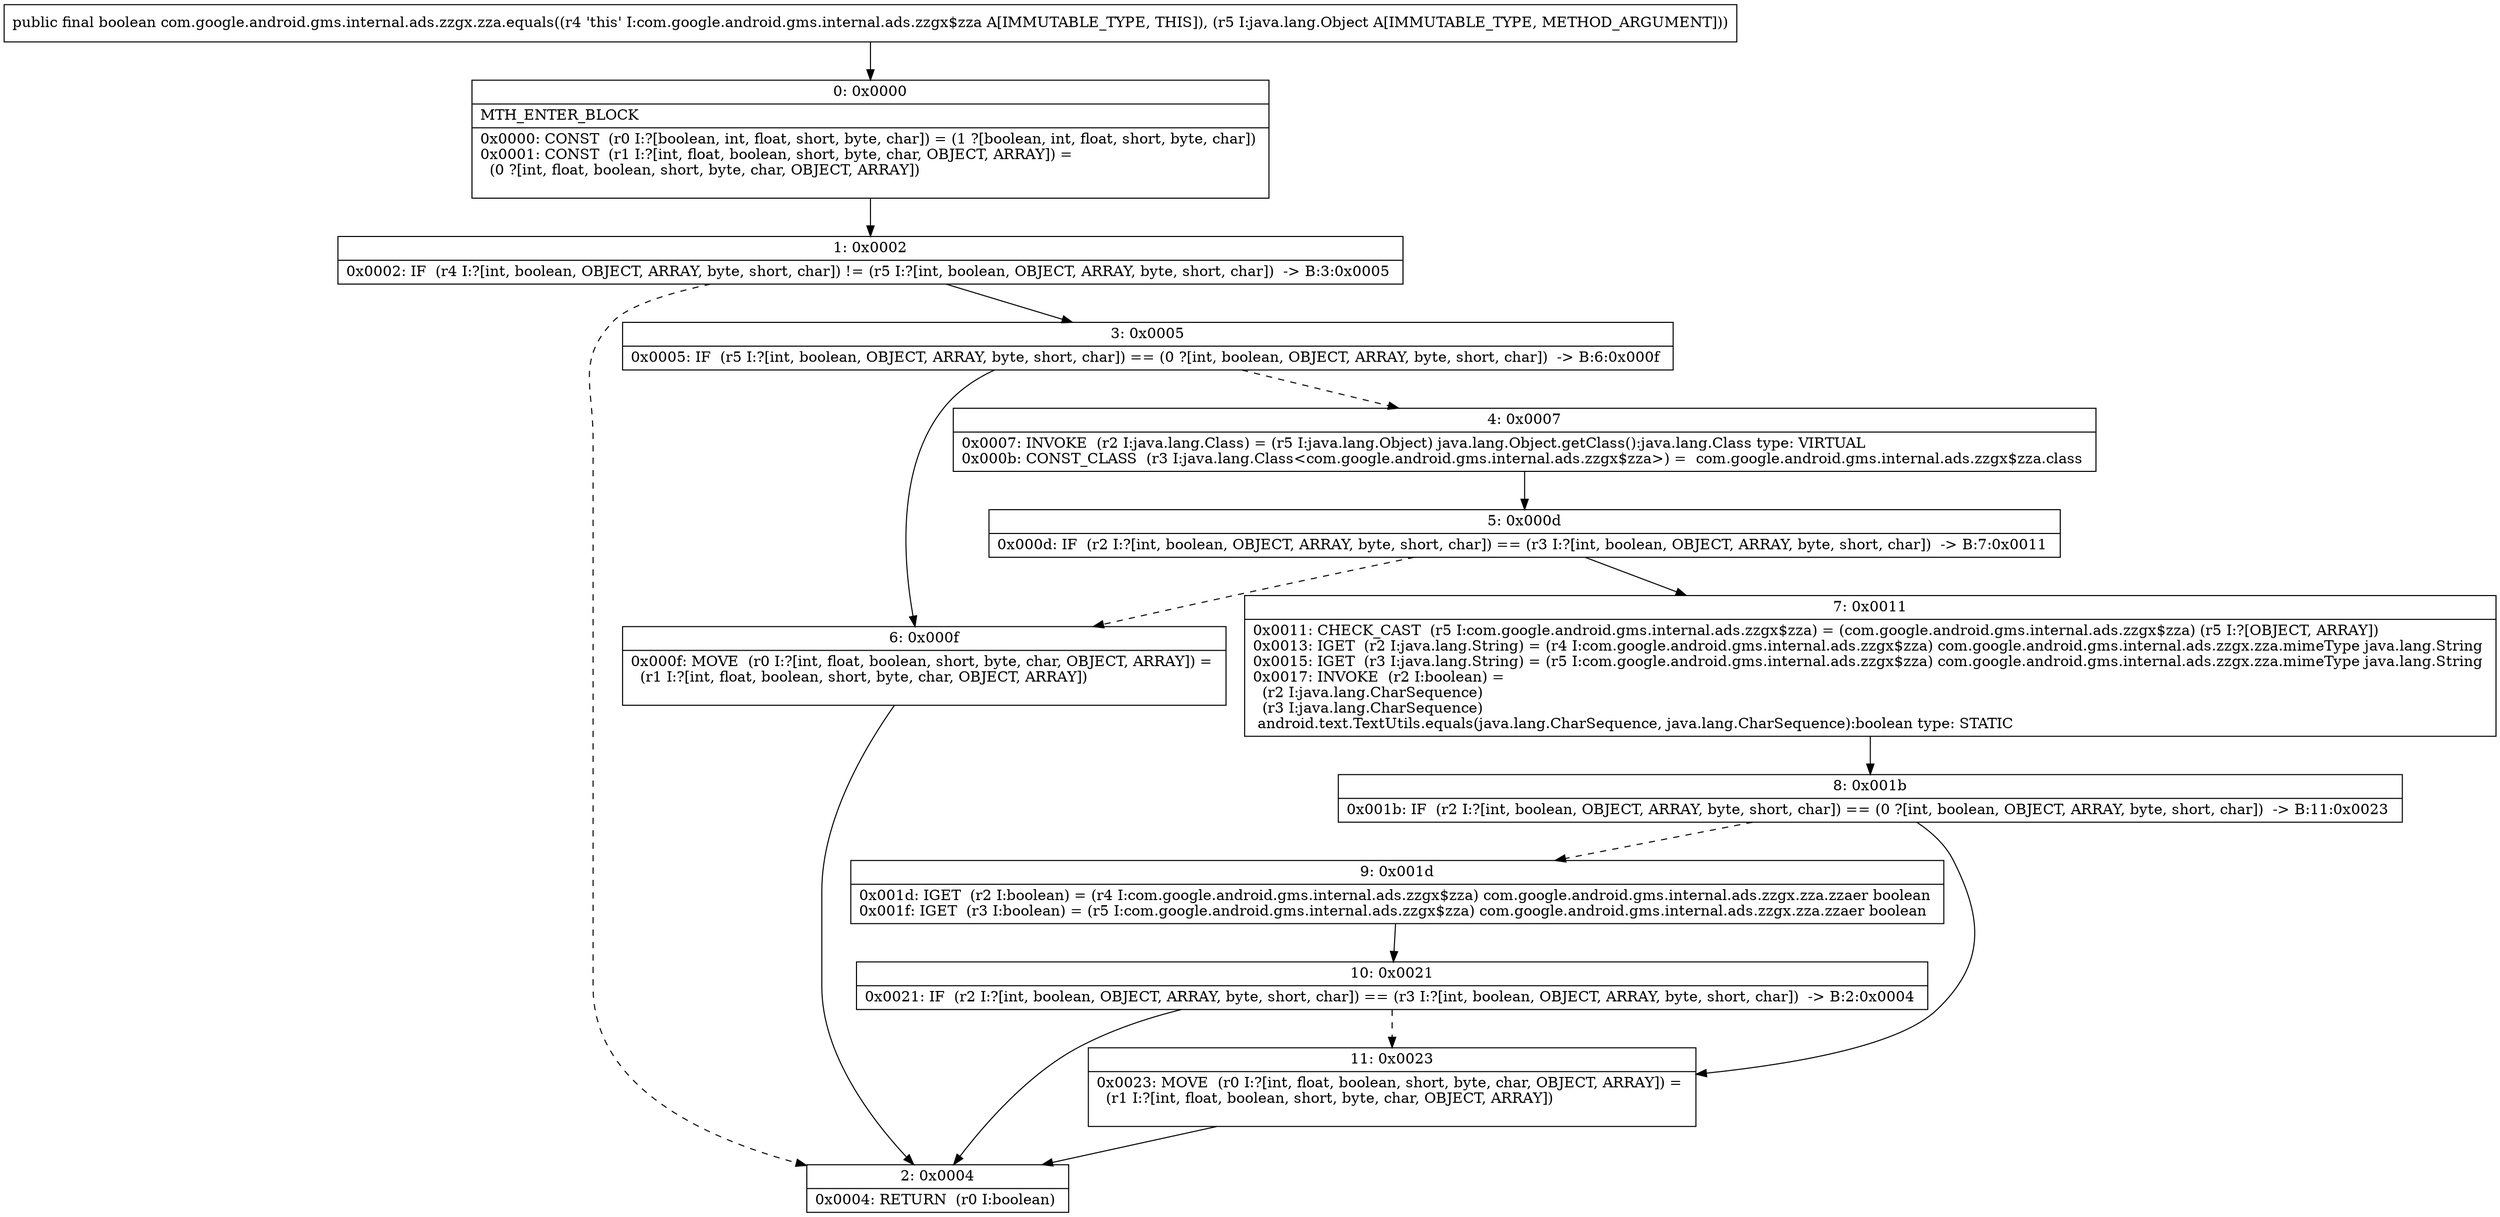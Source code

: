 digraph "CFG forcom.google.android.gms.internal.ads.zzgx.zza.equals(Ljava\/lang\/Object;)Z" {
Node_0 [shape=record,label="{0\:\ 0x0000|MTH_ENTER_BLOCK\l|0x0000: CONST  (r0 I:?[boolean, int, float, short, byte, char]) = (1 ?[boolean, int, float, short, byte, char]) \l0x0001: CONST  (r1 I:?[int, float, boolean, short, byte, char, OBJECT, ARRAY]) = \l  (0 ?[int, float, boolean, short, byte, char, OBJECT, ARRAY])\l \l}"];
Node_1 [shape=record,label="{1\:\ 0x0002|0x0002: IF  (r4 I:?[int, boolean, OBJECT, ARRAY, byte, short, char]) != (r5 I:?[int, boolean, OBJECT, ARRAY, byte, short, char])  \-\> B:3:0x0005 \l}"];
Node_2 [shape=record,label="{2\:\ 0x0004|0x0004: RETURN  (r0 I:boolean) \l}"];
Node_3 [shape=record,label="{3\:\ 0x0005|0x0005: IF  (r5 I:?[int, boolean, OBJECT, ARRAY, byte, short, char]) == (0 ?[int, boolean, OBJECT, ARRAY, byte, short, char])  \-\> B:6:0x000f \l}"];
Node_4 [shape=record,label="{4\:\ 0x0007|0x0007: INVOKE  (r2 I:java.lang.Class) = (r5 I:java.lang.Object) java.lang.Object.getClass():java.lang.Class type: VIRTUAL \l0x000b: CONST_CLASS  (r3 I:java.lang.Class\<com.google.android.gms.internal.ads.zzgx$zza\>) =  com.google.android.gms.internal.ads.zzgx$zza.class \l}"];
Node_5 [shape=record,label="{5\:\ 0x000d|0x000d: IF  (r2 I:?[int, boolean, OBJECT, ARRAY, byte, short, char]) == (r3 I:?[int, boolean, OBJECT, ARRAY, byte, short, char])  \-\> B:7:0x0011 \l}"];
Node_6 [shape=record,label="{6\:\ 0x000f|0x000f: MOVE  (r0 I:?[int, float, boolean, short, byte, char, OBJECT, ARRAY]) = \l  (r1 I:?[int, float, boolean, short, byte, char, OBJECT, ARRAY])\l \l}"];
Node_7 [shape=record,label="{7\:\ 0x0011|0x0011: CHECK_CAST  (r5 I:com.google.android.gms.internal.ads.zzgx$zza) = (com.google.android.gms.internal.ads.zzgx$zza) (r5 I:?[OBJECT, ARRAY]) \l0x0013: IGET  (r2 I:java.lang.String) = (r4 I:com.google.android.gms.internal.ads.zzgx$zza) com.google.android.gms.internal.ads.zzgx.zza.mimeType java.lang.String \l0x0015: IGET  (r3 I:java.lang.String) = (r5 I:com.google.android.gms.internal.ads.zzgx$zza) com.google.android.gms.internal.ads.zzgx.zza.mimeType java.lang.String \l0x0017: INVOKE  (r2 I:boolean) = \l  (r2 I:java.lang.CharSequence)\l  (r3 I:java.lang.CharSequence)\l android.text.TextUtils.equals(java.lang.CharSequence, java.lang.CharSequence):boolean type: STATIC \l}"];
Node_8 [shape=record,label="{8\:\ 0x001b|0x001b: IF  (r2 I:?[int, boolean, OBJECT, ARRAY, byte, short, char]) == (0 ?[int, boolean, OBJECT, ARRAY, byte, short, char])  \-\> B:11:0x0023 \l}"];
Node_9 [shape=record,label="{9\:\ 0x001d|0x001d: IGET  (r2 I:boolean) = (r4 I:com.google.android.gms.internal.ads.zzgx$zza) com.google.android.gms.internal.ads.zzgx.zza.zzaer boolean \l0x001f: IGET  (r3 I:boolean) = (r5 I:com.google.android.gms.internal.ads.zzgx$zza) com.google.android.gms.internal.ads.zzgx.zza.zzaer boolean \l}"];
Node_10 [shape=record,label="{10\:\ 0x0021|0x0021: IF  (r2 I:?[int, boolean, OBJECT, ARRAY, byte, short, char]) == (r3 I:?[int, boolean, OBJECT, ARRAY, byte, short, char])  \-\> B:2:0x0004 \l}"];
Node_11 [shape=record,label="{11\:\ 0x0023|0x0023: MOVE  (r0 I:?[int, float, boolean, short, byte, char, OBJECT, ARRAY]) = \l  (r1 I:?[int, float, boolean, short, byte, char, OBJECT, ARRAY])\l \l}"];
MethodNode[shape=record,label="{public final boolean com.google.android.gms.internal.ads.zzgx.zza.equals((r4 'this' I:com.google.android.gms.internal.ads.zzgx$zza A[IMMUTABLE_TYPE, THIS]), (r5 I:java.lang.Object A[IMMUTABLE_TYPE, METHOD_ARGUMENT])) }"];
MethodNode -> Node_0;
Node_0 -> Node_1;
Node_1 -> Node_2[style=dashed];
Node_1 -> Node_3;
Node_3 -> Node_4[style=dashed];
Node_3 -> Node_6;
Node_4 -> Node_5;
Node_5 -> Node_6[style=dashed];
Node_5 -> Node_7;
Node_6 -> Node_2;
Node_7 -> Node_8;
Node_8 -> Node_9[style=dashed];
Node_8 -> Node_11;
Node_9 -> Node_10;
Node_10 -> Node_2;
Node_10 -> Node_11[style=dashed];
Node_11 -> Node_2;
}

